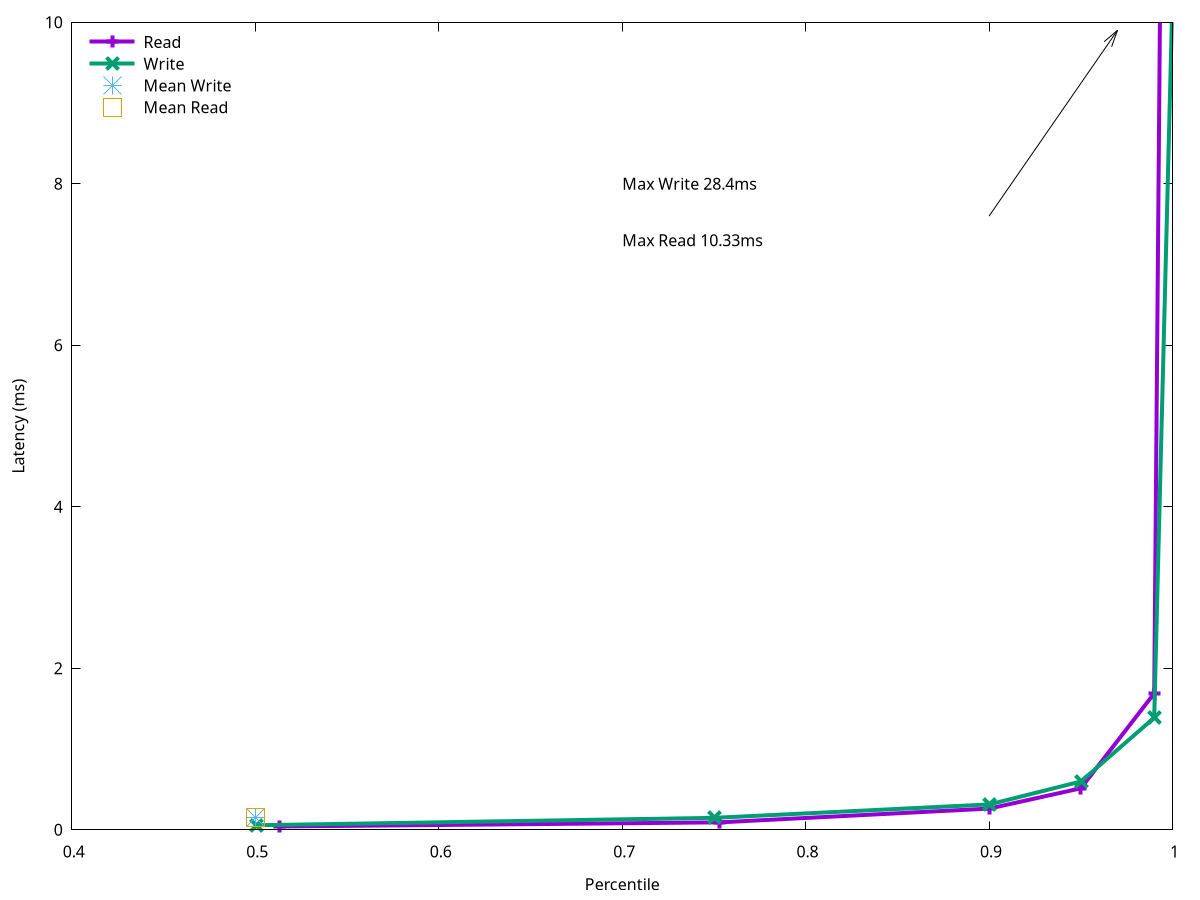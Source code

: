 set terminal postscript eps color enhanced size 5,3 font "Times-Roman" 24
set output 'flash-perf.eps'

set xlabel 'Percentile'
set ylabel 'Latency (ms)'
set key center top reverse Left left

set xrange [0.4:1]
set yrange [0:10]

set label 1 'Max Write 28.4ms' at 0.7,8
set label 2 'Max Read 10.33ms' at 0.7,7.3
set arrow 1 from 0.9,7.6 to 0.97,9.9

plot \
 '-' using 2:1 title 'Read' with linespoints ps 2 lw 4, \
 '-' using 2:1 title 'Write' with linespoints ps 2 lw 4, \
 '-' using (0.5):2 title 'Mean Write' with points ps 3, \
 '-' using (0.5):2 title 'Mean Read' with points ps 3

#flash write
   0.041000   0.513330
   0.092000   0.753130
   0.263000   0.900270
   0.514000   0.950010
   1.689000   0.990040
   28.3810    1.0000
e

#flash read
   0.056000   0.500420
   0.148000   0.750300
   0.314000   0.900150
   0.599000   0.950160
   1.388000   0.990030
   10.3290    1.0000
e

ReadData	0.14763
e

WriteData	0.14631
e
